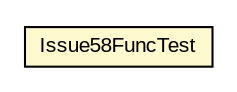 #!/usr/local/bin/dot
#
# Class diagram 
# Generated by UMLGraph version 5.1 (http://www.umlgraph.org/)
#

digraph G {
	edge [fontname="arial",fontsize=10,labelfontname="arial",labelfontsize=10];
	node [fontname="arial",fontsize=10,shape=plaintext];
	nodesep=0.25;
	ranksep=0.5;
	// com.helger.jcodemodel.supplementary.issues.Issue58FuncTest
	c1105 [label=<<table title="com.helger.jcodemodel.supplementary.issues.Issue58FuncTest" border="0" cellborder="1" cellspacing="0" cellpadding="2" port="p" bgcolor="lemonChiffon" href="./Issue58FuncTest.html">
		<tr><td><table border="0" cellspacing="0" cellpadding="1">
<tr><td align="center" balign="center"> Issue58FuncTest </td></tr>
		</table></td></tr>
		</table>>, fontname="arial", fontcolor="black", fontsize=10.0];
}

